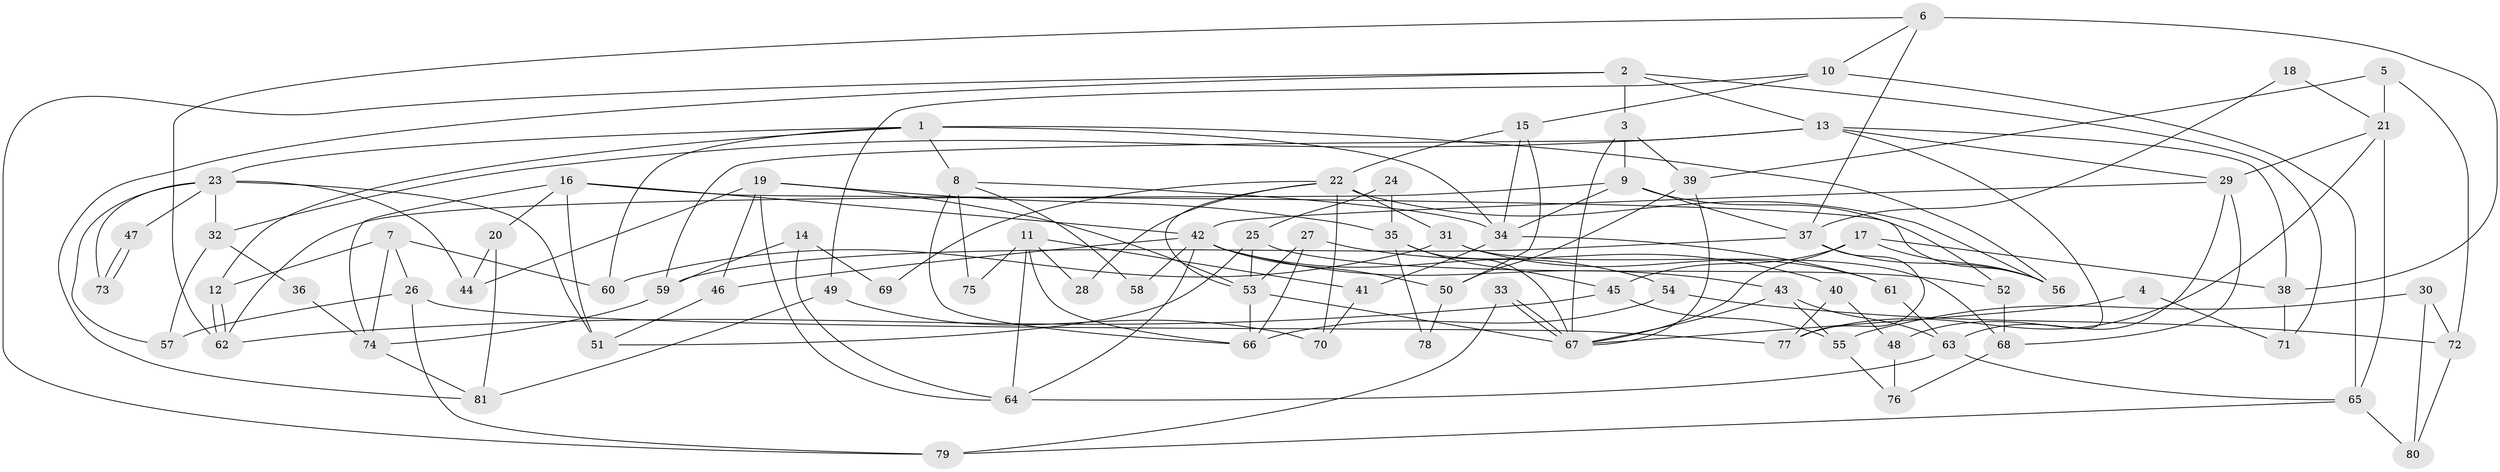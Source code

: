 // coarse degree distribution, {9: 0.0784313725490196, 7: 0.11764705882352941, 5: 0.13725490196078433, 2: 0.13725490196078433, 3: 0.1568627450980392, 6: 0.0784313725490196, 4: 0.19607843137254902, 8: 0.0784313725490196, 1: 0.0196078431372549}
// Generated by graph-tools (version 1.1) at 2025/24/03/03/25 07:24:02]
// undirected, 81 vertices, 162 edges
graph export_dot {
graph [start="1"]
  node [color=gray90,style=filled];
  1;
  2;
  3;
  4;
  5;
  6;
  7;
  8;
  9;
  10;
  11;
  12;
  13;
  14;
  15;
  16;
  17;
  18;
  19;
  20;
  21;
  22;
  23;
  24;
  25;
  26;
  27;
  28;
  29;
  30;
  31;
  32;
  33;
  34;
  35;
  36;
  37;
  38;
  39;
  40;
  41;
  42;
  43;
  44;
  45;
  46;
  47;
  48;
  49;
  50;
  51;
  52;
  53;
  54;
  55;
  56;
  57;
  58;
  59;
  60;
  61;
  62;
  63;
  64;
  65;
  66;
  67;
  68;
  69;
  70;
  71;
  72;
  73;
  74;
  75;
  76;
  77;
  78;
  79;
  80;
  81;
  1 -- 23;
  1 -- 56;
  1 -- 8;
  1 -- 12;
  1 -- 34;
  1 -- 60;
  2 -- 3;
  2 -- 13;
  2 -- 71;
  2 -- 79;
  2 -- 81;
  3 -- 9;
  3 -- 67;
  3 -- 39;
  4 -- 71;
  4 -- 67;
  5 -- 21;
  5 -- 39;
  5 -- 72;
  6 -- 37;
  6 -- 10;
  6 -- 38;
  6 -- 62;
  7 -- 60;
  7 -- 12;
  7 -- 26;
  7 -- 74;
  8 -- 34;
  8 -- 58;
  8 -- 66;
  8 -- 75;
  9 -- 62;
  9 -- 52;
  9 -- 34;
  9 -- 37;
  10 -- 15;
  10 -- 49;
  10 -- 65;
  11 -- 66;
  11 -- 64;
  11 -- 28;
  11 -- 41;
  11 -- 75;
  12 -- 62;
  12 -- 62;
  13 -- 29;
  13 -- 38;
  13 -- 32;
  13 -- 48;
  13 -- 59;
  14 -- 59;
  14 -- 64;
  14 -- 69;
  15 -- 50;
  15 -- 34;
  15 -- 22;
  16 -- 56;
  16 -- 20;
  16 -- 42;
  16 -- 51;
  16 -- 74;
  17 -- 67;
  17 -- 45;
  17 -- 38;
  17 -- 56;
  18 -- 37;
  18 -- 21;
  19 -- 64;
  19 -- 35;
  19 -- 44;
  19 -- 46;
  19 -- 53;
  20 -- 81;
  20 -- 44;
  21 -- 65;
  21 -- 29;
  21 -- 77;
  22 -- 56;
  22 -- 28;
  22 -- 31;
  22 -- 53;
  22 -- 69;
  22 -- 70;
  23 -- 51;
  23 -- 32;
  23 -- 44;
  23 -- 47;
  23 -- 57;
  23 -- 73;
  24 -- 25;
  24 -- 35;
  25 -- 51;
  25 -- 53;
  25 -- 52;
  26 -- 77;
  26 -- 57;
  26 -- 79;
  27 -- 66;
  27 -- 53;
  27 -- 40;
  29 -- 63;
  29 -- 42;
  29 -- 68;
  30 -- 72;
  30 -- 80;
  30 -- 55;
  31 -- 61;
  31 -- 60;
  31 -- 68;
  32 -- 57;
  32 -- 36;
  33 -- 67;
  33 -- 67;
  33 -- 79;
  34 -- 41;
  34 -- 61;
  35 -- 67;
  35 -- 45;
  35 -- 78;
  36 -- 74;
  37 -- 59;
  37 -- 56;
  37 -- 77;
  38 -- 71;
  39 -- 67;
  39 -- 50;
  40 -- 77;
  40 -- 48;
  41 -- 70;
  42 -- 43;
  42 -- 46;
  42 -- 50;
  42 -- 54;
  42 -- 58;
  42 -- 64;
  43 -- 67;
  43 -- 55;
  43 -- 63;
  45 -- 62;
  45 -- 55;
  46 -- 51;
  47 -- 73;
  47 -- 73;
  48 -- 76;
  49 -- 70;
  49 -- 81;
  50 -- 78;
  52 -- 68;
  53 -- 66;
  53 -- 67;
  54 -- 66;
  54 -- 72;
  55 -- 76;
  59 -- 74;
  61 -- 63;
  63 -- 65;
  63 -- 64;
  65 -- 79;
  65 -- 80;
  68 -- 76;
  72 -- 80;
  74 -- 81;
}
